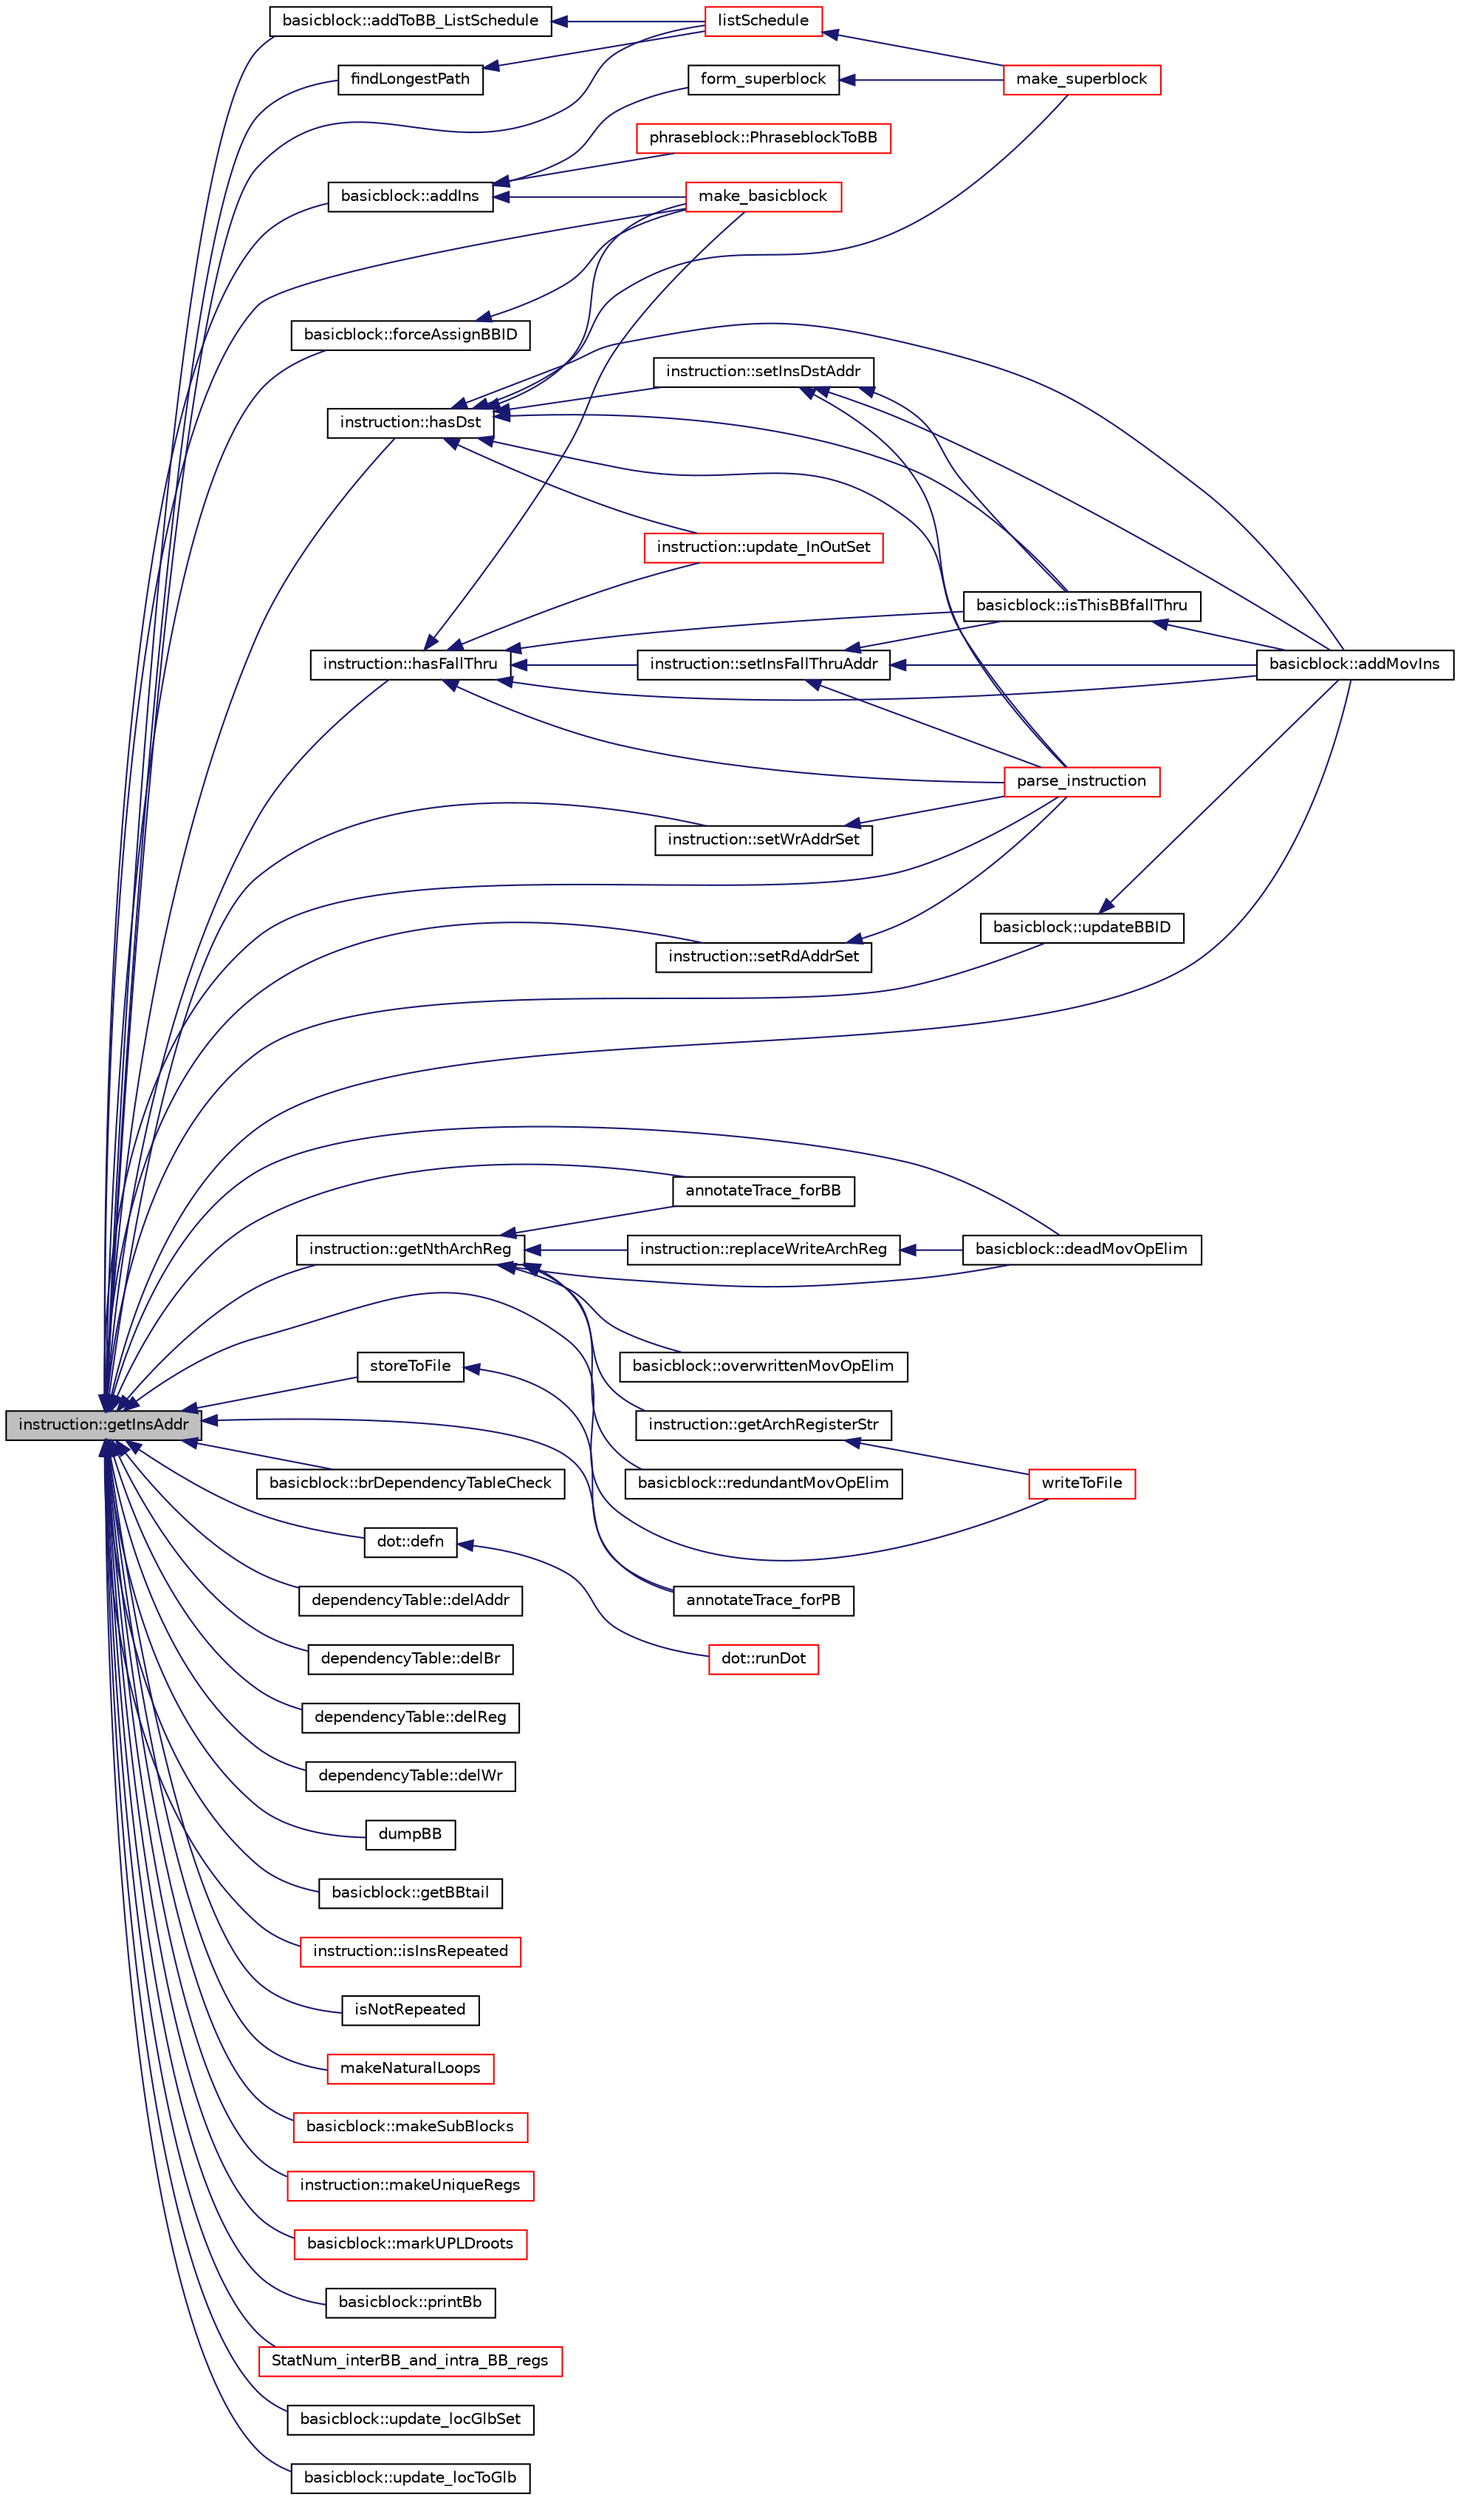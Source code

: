 digraph G
{
  edge [fontname="Helvetica",fontsize="10",labelfontname="Helvetica",labelfontsize="10"];
  node [fontname="Helvetica",fontsize="10",shape=record];
  rankdir=LR;
  Node1 [label="instruction::getInsAddr",height=0.2,width=0.4,color="black", fillcolor="grey75", style="filled" fontcolor="black"];
  Node1 -> Node2 [dir=back,color="midnightblue",fontsize="10",style="solid"];
  Node2 [label="basicblock::addIns",height=0.2,width=0.4,color="black", fillcolor="white", style="filled",URL="$classbasicblock.html#a21556bff8a285d4098ce0762a1d9b69f"];
  Node2 -> Node3 [dir=back,color="midnightblue",fontsize="10",style="solid"];
  Node3 [label="form_superblock",height=0.2,width=0.4,color="black", fillcolor="white", style="filled",URL="$make__superblock_8cpp.html#a8d78bf589e4e691bc679ffa718951e84"];
  Node3 -> Node4 [dir=back,color="midnightblue",fontsize="10",style="solid"];
  Node4 [label="make_superblock",height=0.2,width=0.4,color="red", fillcolor="white", style="filled",URL="$make__superblock_8cpp.html#a499b98fa166ddd7c784aca2c8a2c68b1"];
  Node2 -> Node5 [dir=back,color="midnightblue",fontsize="10",style="solid"];
  Node5 [label="make_basicblock",height=0.2,width=0.4,color="red", fillcolor="white", style="filled",URL="$make__basicblock_8cpp.html#adfa5d9160d675203db3e663d1f2f3849"];
  Node2 -> Node6 [dir=back,color="midnightblue",fontsize="10",style="solid"];
  Node6 [label="phraseblock::PhraseblockToBB",height=0.2,width=0.4,color="red", fillcolor="white", style="filled",URL="$classphraseblock.html#a23c7b3a1f2accfea9aeb1df6e983f7d5"];
  Node1 -> Node7 [dir=back,color="midnightblue",fontsize="10",style="solid"];
  Node7 [label="basicblock::addMovIns",height=0.2,width=0.4,color="black", fillcolor="white", style="filled",URL="$classbasicblock.html#a8743005759ce892482aa942cf0aa114d"];
  Node1 -> Node8 [dir=back,color="midnightblue",fontsize="10",style="solid"];
  Node8 [label="basicblock::addToBB_ListSchedule",height=0.2,width=0.4,color="black", fillcolor="white", style="filled",URL="$classbasicblock.html#abb72488dac0d405735a4cf82a1cdd0ce"];
  Node8 -> Node9 [dir=back,color="midnightblue",fontsize="10",style="solid"];
  Node9 [label="listSchedule",height=0.2,width=0.4,color="red", fillcolor="white", style="filled",URL="$listSchedule_8h.html#af9a47861fb738dfb09aa240667f01b1e"];
  Node9 -> Node4 [dir=back,color="midnightblue",fontsize="10",style="solid"];
  Node1 -> Node10 [dir=back,color="midnightblue",fontsize="10",style="solid"];
  Node10 [label="annotateTrace_forBB",height=0.2,width=0.4,color="black", fillcolor="white", style="filled",URL="$annotateTrace_8h.html#a1359aaee4cb6eba6fd6406cbc1f30773"];
  Node1 -> Node11 [dir=back,color="midnightblue",fontsize="10",style="solid"];
  Node11 [label="annotateTrace_forPB",height=0.2,width=0.4,color="black", fillcolor="white", style="filled",URL="$annotateTrace_8h.html#a3099323792a8316815c7adb8bc3aed50"];
  Node1 -> Node12 [dir=back,color="midnightblue",fontsize="10",style="solid"];
  Node12 [label="basicblock::brDependencyTableCheck",height=0.2,width=0.4,color="black", fillcolor="white", style="filled",URL="$classbasicblock.html#ab7adcaad4e1c148578c9ee7c419ebabc"];
  Node1 -> Node13 [dir=back,color="midnightblue",fontsize="10",style="solid"];
  Node13 [label="basicblock::deadMovOpElim",height=0.2,width=0.4,color="black", fillcolor="white", style="filled",URL="$classbasicblock.html#ad5edb15079fcd7c2dd0e7e78185d9826"];
  Node1 -> Node14 [dir=back,color="midnightblue",fontsize="10",style="solid"];
  Node14 [label="dot::defn",height=0.2,width=0.4,color="black", fillcolor="white", style="filled",URL="$classdot.html#af56f68484dcec4b943a6a77d261080a6"];
  Node14 -> Node15 [dir=back,color="midnightblue",fontsize="10",style="solid"];
  Node15 [label="dot::runDot",height=0.2,width=0.4,color="red", fillcolor="white", style="filled",URL="$classdot.html#a613147e95e44f245a63a5b08418c95f9"];
  Node1 -> Node16 [dir=back,color="midnightblue",fontsize="10",style="solid"];
  Node16 [label="dependencyTable::delAddr",height=0.2,width=0.4,color="black", fillcolor="white", style="filled",URL="$classdependencyTable.html#abffec553d72068c891beb9fa8fe73440"];
  Node1 -> Node17 [dir=back,color="midnightblue",fontsize="10",style="solid"];
  Node17 [label="dependencyTable::delBr",height=0.2,width=0.4,color="black", fillcolor="white", style="filled",URL="$classdependencyTable.html#a6b94d787b12a3979b8b182c7e5bde07f"];
  Node1 -> Node18 [dir=back,color="midnightblue",fontsize="10",style="solid"];
  Node18 [label="dependencyTable::delReg",height=0.2,width=0.4,color="black", fillcolor="white", style="filled",URL="$classdependencyTable.html#a6057fc845371e5846048e7c7ede21cd8"];
  Node1 -> Node19 [dir=back,color="midnightblue",fontsize="10",style="solid"];
  Node19 [label="dependencyTable::delWr",height=0.2,width=0.4,color="black", fillcolor="white", style="filled",URL="$classdependencyTable.html#ac3577b47689d68032bbe9dfecdd35abd"];
  Node1 -> Node20 [dir=back,color="midnightblue",fontsize="10",style="solid"];
  Node20 [label="dumpBB",height=0.2,width=0.4,color="black", fillcolor="white", style="filled",URL="$annotateTrace_8cpp.html#a19e7cab902c34c60fe97d5377fc58b36"];
  Node1 -> Node21 [dir=back,color="midnightblue",fontsize="10",style="solid"];
  Node21 [label="findLongestPath",height=0.2,width=0.4,color="black", fillcolor="white", style="filled",URL="$listSchedule_8cpp.html#aa79c6fb1ba7cac942c3f3df4b4adb0ff"];
  Node21 -> Node9 [dir=back,color="midnightblue",fontsize="10",style="solid"];
  Node1 -> Node22 [dir=back,color="midnightblue",fontsize="10",style="solid"];
  Node22 [label="basicblock::forceAssignBBID",height=0.2,width=0.4,color="black", fillcolor="white", style="filled",URL="$classbasicblock.html#ae4243cd796c3c03447b58d6fdd2743a5"];
  Node22 -> Node5 [dir=back,color="midnightblue",fontsize="10",style="solid"];
  Node1 -> Node23 [dir=back,color="midnightblue",fontsize="10",style="solid"];
  Node23 [label="basicblock::getBBtail",height=0.2,width=0.4,color="black", fillcolor="white", style="filled",URL="$classbasicblock.html#adb0ccbb0bd5d36fd05fbeb80b2e47494"];
  Node1 -> Node24 [dir=back,color="midnightblue",fontsize="10",style="solid"];
  Node24 [label="instruction::getNthArchReg",height=0.2,width=0.4,color="black", fillcolor="white", style="filled",URL="$classinstruction.html#a7d49a66c0f3b426f1cf8fd335a5f3b6a"];
  Node24 -> Node10 [dir=back,color="midnightblue",fontsize="10",style="solid"];
  Node24 -> Node13 [dir=back,color="midnightblue",fontsize="10",style="solid"];
  Node24 -> Node25 [dir=back,color="midnightblue",fontsize="10",style="solid"];
  Node25 [label="instruction::getArchRegisterStr",height=0.2,width=0.4,color="black", fillcolor="white", style="filled",URL="$classinstruction.html#a4cbd72801622336cca5bf1061f3cda6a"];
  Node25 -> Node26 [dir=back,color="midnightblue",fontsize="10",style="solid"];
  Node26 [label="writeToFile",height=0.2,width=0.4,color="red", fillcolor="white", style="filled",URL="$logGen_8h.html#a111c3cfd4c45c7ead9955dc4b71a1c12"];
  Node24 -> Node27 [dir=back,color="midnightblue",fontsize="10",style="solid"];
  Node27 [label="basicblock::overwrittenMovOpElim",height=0.2,width=0.4,color="black", fillcolor="white", style="filled",URL="$classbasicblock.html#a91953b5e5abf82c6623ca043b2424336"];
  Node24 -> Node28 [dir=back,color="midnightblue",fontsize="10",style="solid"];
  Node28 [label="basicblock::redundantMovOpElim",height=0.2,width=0.4,color="black", fillcolor="white", style="filled",URL="$classbasicblock.html#ae97e01492662bce4919253c165c674bd"];
  Node24 -> Node29 [dir=back,color="midnightblue",fontsize="10",style="solid"];
  Node29 [label="instruction::replaceWriteArchReg",height=0.2,width=0.4,color="black", fillcolor="white", style="filled",URL="$classinstruction.html#aa52dbeed6a59d58a132a885cfabc70fb"];
  Node29 -> Node13 [dir=back,color="midnightblue",fontsize="10",style="solid"];
  Node1 -> Node30 [dir=back,color="midnightblue",fontsize="10",style="solid"];
  Node30 [label="instruction::hasDst",height=0.2,width=0.4,color="black", fillcolor="white", style="filled",URL="$classinstruction.html#ac0f0a724c1207fd9c2aad8897f3c9842"];
  Node30 -> Node7 [dir=back,color="midnightblue",fontsize="10",style="solid"];
  Node30 -> Node31 [dir=back,color="midnightblue",fontsize="10",style="solid"];
  Node31 [label="basicblock::isThisBBfallThru",height=0.2,width=0.4,color="black", fillcolor="white", style="filled",URL="$classbasicblock.html#ac0ddcb18b5f613710d5836025dd974cb"];
  Node31 -> Node7 [dir=back,color="midnightblue",fontsize="10",style="solid"];
  Node30 -> Node5 [dir=back,color="midnightblue",fontsize="10",style="solid"];
  Node30 -> Node4 [dir=back,color="midnightblue",fontsize="10",style="solid"];
  Node30 -> Node32 [dir=back,color="midnightblue",fontsize="10",style="solid"];
  Node32 [label="parse_instruction",height=0.2,width=0.4,color="red", fillcolor="white", style="filled",URL="$make__instruction_8cpp.html#abe7a2d116e3e54c66d70fff6e83b0bae"];
  Node30 -> Node33 [dir=back,color="midnightblue",fontsize="10",style="solid"];
  Node33 [label="instruction::setInsDstAddr",height=0.2,width=0.4,color="black", fillcolor="white", style="filled",URL="$classinstruction.html#a3ee6f1e5c349643f6734df78619c86f9"];
  Node33 -> Node7 [dir=back,color="midnightblue",fontsize="10",style="solid"];
  Node33 -> Node31 [dir=back,color="midnightblue",fontsize="10",style="solid"];
  Node33 -> Node32 [dir=back,color="midnightblue",fontsize="10",style="solid"];
  Node30 -> Node34 [dir=back,color="midnightblue",fontsize="10",style="solid"];
  Node34 [label="instruction::update_InOutSet",height=0.2,width=0.4,color="red", fillcolor="white", style="filled",URL="$classinstruction.html#a173a23e5f292232055dec69475b3fd92"];
  Node1 -> Node35 [dir=back,color="midnightblue",fontsize="10",style="solid"];
  Node35 [label="instruction::hasFallThru",height=0.2,width=0.4,color="black", fillcolor="white", style="filled",URL="$classinstruction.html#a2d7b01a0443263782d84906eb8c35ccc"];
  Node35 -> Node7 [dir=back,color="midnightblue",fontsize="10",style="solid"];
  Node35 -> Node31 [dir=back,color="midnightblue",fontsize="10",style="solid"];
  Node35 -> Node5 [dir=back,color="midnightblue",fontsize="10",style="solid"];
  Node35 -> Node32 [dir=back,color="midnightblue",fontsize="10",style="solid"];
  Node35 -> Node36 [dir=back,color="midnightblue",fontsize="10",style="solid"];
  Node36 [label="instruction::setInsFallThruAddr",height=0.2,width=0.4,color="black", fillcolor="white", style="filled",URL="$classinstruction.html#ab0119dd691b88e7cedb51d4f48c829a9"];
  Node36 -> Node7 [dir=back,color="midnightblue",fontsize="10",style="solid"];
  Node36 -> Node31 [dir=back,color="midnightblue",fontsize="10",style="solid"];
  Node36 -> Node32 [dir=back,color="midnightblue",fontsize="10",style="solid"];
  Node35 -> Node34 [dir=back,color="midnightblue",fontsize="10",style="solid"];
  Node1 -> Node37 [dir=back,color="midnightblue",fontsize="10",style="solid"];
  Node37 [label="instruction::isInsRepeated",height=0.2,width=0.4,color="red", fillcolor="white", style="filled",URL="$classinstruction.html#ab367eab50dc74c47b70de127fc633c9b"];
  Node1 -> Node38 [dir=back,color="midnightblue",fontsize="10",style="solid"];
  Node38 [label="isNotRepeated",height=0.2,width=0.4,color="black", fillcolor="white", style="filled",URL="$annotateTrace_8cpp.html#aee340b8af72c451e73ac304c015dfc5c"];
  Node1 -> Node9 [dir=back,color="midnightblue",fontsize="10",style="solid"];
  Node1 -> Node5 [dir=back,color="midnightblue",fontsize="10",style="solid"];
  Node1 -> Node39 [dir=back,color="midnightblue",fontsize="10",style="solid"];
  Node39 [label="makeNaturalLoops",height=0.2,width=0.4,color="red", fillcolor="white", style="filled",URL="$make__phraseblock_8cpp.html#a533375cdbcbdab104ffd8c23db3f2b9d"];
  Node1 -> Node40 [dir=back,color="midnightblue",fontsize="10",style="solid"];
  Node40 [label="basicblock::makeSubBlocks",height=0.2,width=0.4,color="red", fillcolor="white", style="filled",URL="$classbasicblock.html#aa5067cede8627ae1c7109fe33c9c440c"];
  Node1 -> Node41 [dir=back,color="midnightblue",fontsize="10",style="solid"];
  Node41 [label="instruction::makeUniqueRegs",height=0.2,width=0.4,color="red", fillcolor="white", style="filled",URL="$classinstruction.html#ae406e3e00f408b7b54510867c88b1b5d"];
  Node1 -> Node42 [dir=back,color="midnightblue",fontsize="10",style="solid"];
  Node42 [label="basicblock::markUPLDroots",height=0.2,width=0.4,color="red", fillcolor="white", style="filled",URL="$classbasicblock.html#ab238bfd0637d2761092e86e6517d3320"];
  Node1 -> Node32 [dir=back,color="midnightblue",fontsize="10",style="solid"];
  Node1 -> Node43 [dir=back,color="midnightblue",fontsize="10",style="solid"];
  Node43 [label="basicblock::printBb",height=0.2,width=0.4,color="black", fillcolor="white", style="filled",URL="$classbasicblock.html#a1599003c14b63f443c1ca3c48c34238e"];
  Node1 -> Node44 [dir=back,color="midnightblue",fontsize="10",style="solid"];
  Node44 [label="instruction::setRdAddrSet",height=0.2,width=0.4,color="black", fillcolor="white", style="filled",URL="$classinstruction.html#a379cbb0fb6bbe15168c6eac05a37114f"];
  Node44 -> Node32 [dir=back,color="midnightblue",fontsize="10",style="solid"];
  Node1 -> Node45 [dir=back,color="midnightblue",fontsize="10",style="solid"];
  Node45 [label="instruction::setWrAddrSet",height=0.2,width=0.4,color="black", fillcolor="white", style="filled",URL="$classinstruction.html#a8928d9fe638fd7307606fac71a31b681"];
  Node45 -> Node32 [dir=back,color="midnightblue",fontsize="10",style="solid"];
  Node1 -> Node46 [dir=back,color="midnightblue",fontsize="10",style="solid"];
  Node46 [label="StatNum_interBB_and_intra_BB_regs",height=0.2,width=0.4,color="red", fillcolor="white", style="filled",URL="$stat_8h.html#a08c02c88484628acfda48f7eb2308c93"];
  Node1 -> Node47 [dir=back,color="midnightblue",fontsize="10",style="solid"];
  Node47 [label="storeToFile",height=0.2,width=0.4,color="black", fillcolor="white", style="filled",URL="$annotateTrace_8cpp.html#a4ea14bccc7cc3ac11b499dcc35fddec8"];
  Node47 -> Node11 [dir=back,color="midnightblue",fontsize="10",style="solid"];
  Node1 -> Node48 [dir=back,color="midnightblue",fontsize="10",style="solid"];
  Node48 [label="basicblock::update_locGlbSet",height=0.2,width=0.4,color="black", fillcolor="white", style="filled",URL="$classbasicblock.html#a04346052feca6f21451ab71050afe893"];
  Node1 -> Node49 [dir=back,color="midnightblue",fontsize="10",style="solid"];
  Node49 [label="basicblock::update_locToGlb",height=0.2,width=0.4,color="black", fillcolor="white", style="filled",URL="$classbasicblock.html#ad96c83ff578c7c8c9a2bcd74a2c26add"];
  Node1 -> Node50 [dir=back,color="midnightblue",fontsize="10",style="solid"];
  Node50 [label="basicblock::updateBBID",height=0.2,width=0.4,color="black", fillcolor="white", style="filled",URL="$classbasicblock.html#a14279cf8fb23e94f8cd03f8aeacbde21"];
  Node50 -> Node7 [dir=back,color="midnightblue",fontsize="10",style="solid"];
  Node1 -> Node26 [dir=back,color="midnightblue",fontsize="10",style="solid"];
}
